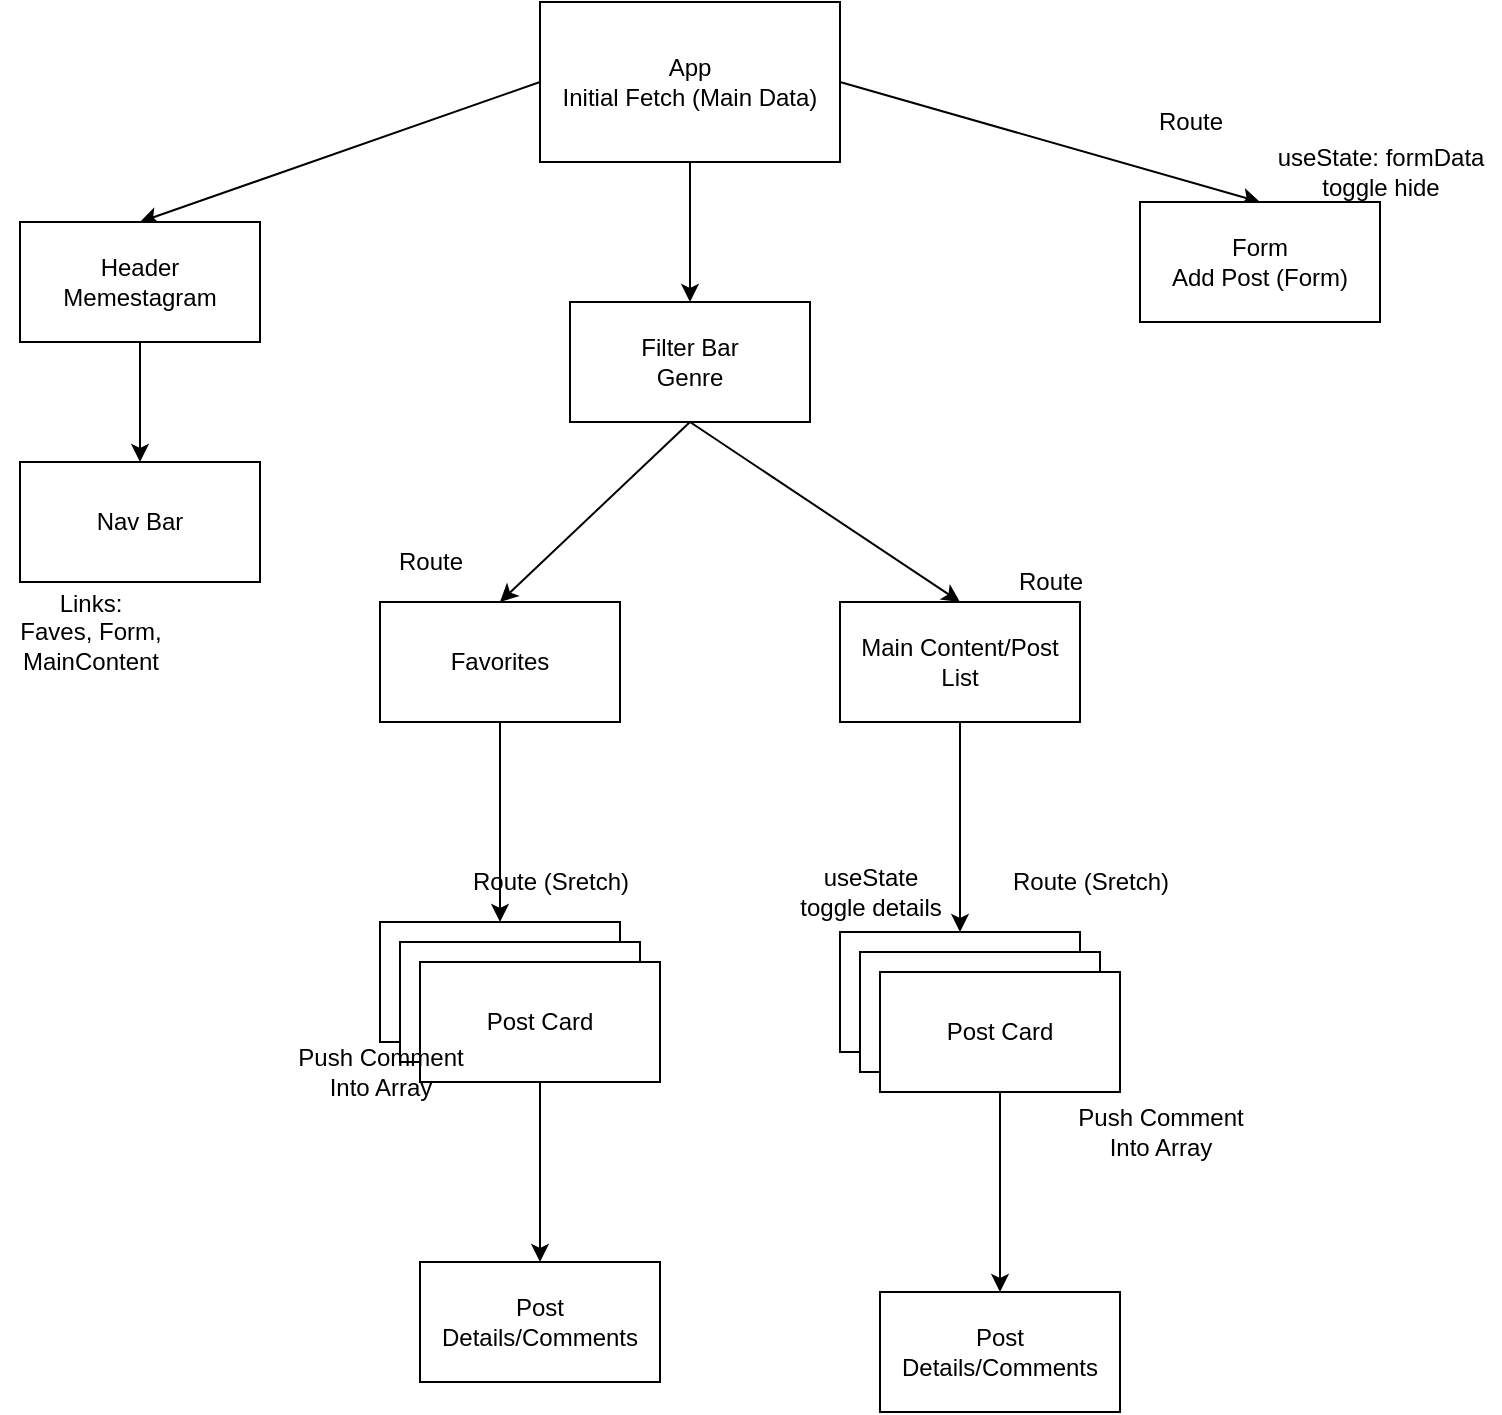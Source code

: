 <mxfile>
    <diagram id="y2gNrxA8x9AX8-hPL_HN" name="Page-1">
        <mxGraphModel dx="1672" dy="608" grid="1" gridSize="10" guides="1" tooltips="1" connect="1" arrows="1" fold="1" page="1" pageScale="1" pageWidth="850" pageHeight="1100" math="0" shadow="0">
            <root>
                <mxCell id="0"/>
                <mxCell id="1" parent="0"/>
                <mxCell id="51" style="edgeStyle=none;html=1;exitX=0;exitY=0.5;exitDx=0;exitDy=0;entryX=0.5;entryY=0;entryDx=0;entryDy=0;" parent="1" source="3" target="4" edge="1">
                    <mxGeometry relative="1" as="geometry"/>
                </mxCell>
                <mxCell id="52" style="edgeStyle=none;html=1;exitX=1;exitY=0.5;exitDx=0;exitDy=0;entryX=0.5;entryY=0;entryDx=0;entryDy=0;" parent="1" source="3" target="10" edge="1">
                    <mxGeometry relative="1" as="geometry"/>
                </mxCell>
                <mxCell id="66" style="html=1;exitX=0.5;exitY=1;exitDx=0;exitDy=0;entryX=0.5;entryY=0;entryDx=0;entryDy=0;" edge="1" parent="1" source="3" target="9">
                    <mxGeometry relative="1" as="geometry"/>
                </mxCell>
                <mxCell id="3" value="App&lt;br&gt;Initial Fetch (Main Data)" style="whiteSpace=wrap;html=1;" parent="1" vertex="1">
                    <mxGeometry x="-550" width="150" height="80" as="geometry"/>
                </mxCell>
                <mxCell id="39" style="edgeStyle=none;html=1;exitX=0.5;exitY=1;exitDx=0;exitDy=0;entryX=0.5;entryY=0;entryDx=0;entryDy=0;" parent="1" source="4" target="34" edge="1">
                    <mxGeometry relative="1" as="geometry"/>
                </mxCell>
                <mxCell id="4" value="Header&lt;br&gt;Memestagram" style="whiteSpace=wrap;html=1;" parent="1" vertex="1">
                    <mxGeometry x="-810" y="110" width="120" height="60" as="geometry"/>
                </mxCell>
                <mxCell id="67" style="edgeStyle=none;html=1;exitX=0.5;exitY=1;exitDx=0;exitDy=0;entryX=0.5;entryY=0;entryDx=0;entryDy=0;" edge="1" parent="1" source="9" target="47">
                    <mxGeometry relative="1" as="geometry"/>
                </mxCell>
                <mxCell id="68" style="edgeStyle=none;html=1;exitX=0.5;exitY=1;exitDx=0;exitDy=0;entryX=0.5;entryY=0;entryDx=0;entryDy=0;" edge="1" parent="1" source="9" target="12">
                    <mxGeometry relative="1" as="geometry"/>
                </mxCell>
                <mxCell id="9" value="Filter Bar&lt;br&gt;Genre" style="whiteSpace=wrap;html=1;" parent="1" vertex="1">
                    <mxGeometry x="-535" y="150" width="120" height="60" as="geometry"/>
                </mxCell>
                <mxCell id="10" value="Form&lt;br&gt;Add Post (Form)" style="whiteSpace=wrap;html=1;" parent="1" vertex="1">
                    <mxGeometry x="-250" y="100" width="120" height="60" as="geometry"/>
                </mxCell>
                <mxCell id="45" style="edgeStyle=none;html=1;exitX=0.5;exitY=1;exitDx=0;exitDy=0;entryX=0.5;entryY=0;entryDx=0;entryDy=0;" parent="1" source="12" target="13" edge="1">
                    <mxGeometry relative="1" as="geometry"/>
                </mxCell>
                <mxCell id="12" value="Main Content/Post List" style="whiteSpace=wrap;html=1;" parent="1" vertex="1">
                    <mxGeometry x="-400" y="300" width="120" height="60" as="geometry"/>
                </mxCell>
                <mxCell id="13" value="Post" style="whiteSpace=wrap;html=1;" parent="1" vertex="1">
                    <mxGeometry x="-400" y="465" width="120" height="60" as="geometry"/>
                </mxCell>
                <mxCell id="17" value="Post" style="whiteSpace=wrap;html=1;" parent="1" vertex="1">
                    <mxGeometry x="-390" y="475" width="120" height="60" as="geometry"/>
                </mxCell>
                <mxCell id="18" value="Post Card" style="whiteSpace=wrap;html=1;" parent="1" vertex="1">
                    <mxGeometry x="-380" y="485" width="120" height="60" as="geometry"/>
                </mxCell>
                <mxCell id="19" style="edgeStyle=none;html=1;entryX=0.5;entryY=0;entryDx=0;entryDy=0;exitX=0.5;exitY=1;exitDx=0;exitDy=0;" parent="1" source="18" target="20" edge="1">
                    <mxGeometry relative="1" as="geometry">
                        <mxPoint x="-290" y="585" as="sourcePoint"/>
                        <mxPoint x="-320" y="635" as="targetPoint"/>
                    </mxGeometry>
                </mxCell>
                <mxCell id="20" value="Post Details/Comments" style="whiteSpace=wrap;html=1;" parent="1" vertex="1">
                    <mxGeometry x="-380" y="645" width="120" height="60" as="geometry"/>
                </mxCell>
                <mxCell id="22" value="useState: formData&lt;br&gt;toggle hide" style="text;html=1;resizable=0;autosize=1;align=center;verticalAlign=middle;points=[];fillColor=none;strokeColor=none;rounded=0;" parent="1" vertex="1">
                    <mxGeometry x="-190" y="70" width="120" height="30" as="geometry"/>
                </mxCell>
                <mxCell id="24" value="useState&lt;br&gt;toggle details" style="text;html=1;resizable=0;autosize=1;align=center;verticalAlign=middle;points=[];fillColor=none;strokeColor=none;rounded=0;" parent="1" vertex="1">
                    <mxGeometry x="-430" y="430" width="90" height="30" as="geometry"/>
                </mxCell>
                <mxCell id="29" value="Route" style="text;html=1;resizable=0;autosize=1;align=center;verticalAlign=middle;points=[];fillColor=none;strokeColor=none;rounded=0;" parent="1" vertex="1">
                    <mxGeometry x="-250" y="50" width="50" height="20" as="geometry"/>
                </mxCell>
                <mxCell id="31" value="Route" style="text;html=1;resizable=0;autosize=1;align=center;verticalAlign=middle;points=[];fillColor=none;strokeColor=none;rounded=0;" parent="1" vertex="1">
                    <mxGeometry x="-320" y="280" width="50" height="20" as="geometry"/>
                </mxCell>
                <mxCell id="32" value="Push Comment&lt;br&gt;Into Array" style="text;html=1;resizable=0;autosize=1;align=center;verticalAlign=middle;points=[];fillColor=none;strokeColor=none;rounded=0;" parent="1" vertex="1">
                    <mxGeometry x="-290" y="550" width="100" height="30" as="geometry"/>
                </mxCell>
                <mxCell id="34" value="Nav Bar&lt;br&gt;" style="whiteSpace=wrap;html=1;" parent="1" vertex="1">
                    <mxGeometry x="-810" y="230" width="120" height="60" as="geometry"/>
                </mxCell>
                <mxCell id="61" style="edgeStyle=none;html=1;exitX=0.5;exitY=1;exitDx=0;exitDy=0;entryX=0.5;entryY=0;entryDx=0;entryDy=0;" parent="1" source="47" target="54" edge="1">
                    <mxGeometry relative="1" as="geometry"/>
                </mxCell>
                <mxCell id="47" value="Favorites" style="whiteSpace=wrap;html=1;" parent="1" vertex="1">
                    <mxGeometry x="-630" y="300" width="120" height="60" as="geometry"/>
                </mxCell>
                <mxCell id="49" value="Route (Sretch)" style="text;html=1;resizable=0;autosize=1;align=center;verticalAlign=middle;points=[];fillColor=none;strokeColor=none;rounded=0;" parent="1" vertex="1">
                    <mxGeometry x="-320" y="430" width="90" height="20" as="geometry"/>
                </mxCell>
                <mxCell id="54" value="Post" style="whiteSpace=wrap;html=1;" parent="1" vertex="1">
                    <mxGeometry x="-630" y="460" width="120" height="60" as="geometry"/>
                </mxCell>
                <mxCell id="55" value="Post" style="whiteSpace=wrap;html=1;" parent="1" vertex="1">
                    <mxGeometry x="-620" y="470" width="120" height="60" as="geometry"/>
                </mxCell>
                <mxCell id="56" value="Post Card" style="whiteSpace=wrap;html=1;" parent="1" vertex="1">
                    <mxGeometry x="-610" y="480" width="120" height="60" as="geometry"/>
                </mxCell>
                <mxCell id="57" style="edgeStyle=none;html=1;entryX=0.5;entryY=0;entryDx=0;entryDy=0;exitX=0.5;exitY=1;exitDx=0;exitDy=0;" parent="1" source="56" target="58" edge="1">
                    <mxGeometry relative="1" as="geometry">
                        <mxPoint x="-520" y="580" as="sourcePoint"/>
                    </mxGeometry>
                </mxCell>
                <mxCell id="58" value="Post Details/Comments" style="whiteSpace=wrap;html=1;" parent="1" vertex="1">
                    <mxGeometry x="-610" y="630" width="120" height="60" as="geometry"/>
                </mxCell>
                <mxCell id="59" value="Push Comment&lt;br&gt;Into Array" style="text;html=1;resizable=0;autosize=1;align=center;verticalAlign=middle;points=[];fillColor=none;strokeColor=none;rounded=0;" parent="1" vertex="1">
                    <mxGeometry x="-680" y="520" width="100" height="30" as="geometry"/>
                </mxCell>
                <mxCell id="60" value="Route (Sretch)" style="text;html=1;resizable=0;autosize=1;align=center;verticalAlign=middle;points=[];fillColor=none;strokeColor=none;rounded=0;" parent="1" vertex="1">
                    <mxGeometry x="-590" y="430" width="90" height="20" as="geometry"/>
                </mxCell>
                <mxCell id="65" value="Route" style="text;html=1;resizable=0;autosize=1;align=center;verticalAlign=middle;points=[];fillColor=none;strokeColor=none;rounded=0;" vertex="1" parent="1">
                    <mxGeometry x="-630" y="270" width="50" height="20" as="geometry"/>
                </mxCell>
                <mxCell id="69" value="Links:&lt;br&gt;Faves, Form,&lt;br&gt;MainContent" style="text;html=1;resizable=0;autosize=1;align=center;verticalAlign=middle;points=[];fillColor=none;strokeColor=none;rounded=0;" vertex="1" parent="1">
                    <mxGeometry x="-820" y="290" width="90" height="50" as="geometry"/>
                </mxCell>
            </root>
        </mxGraphModel>
    </diagram>
</mxfile>